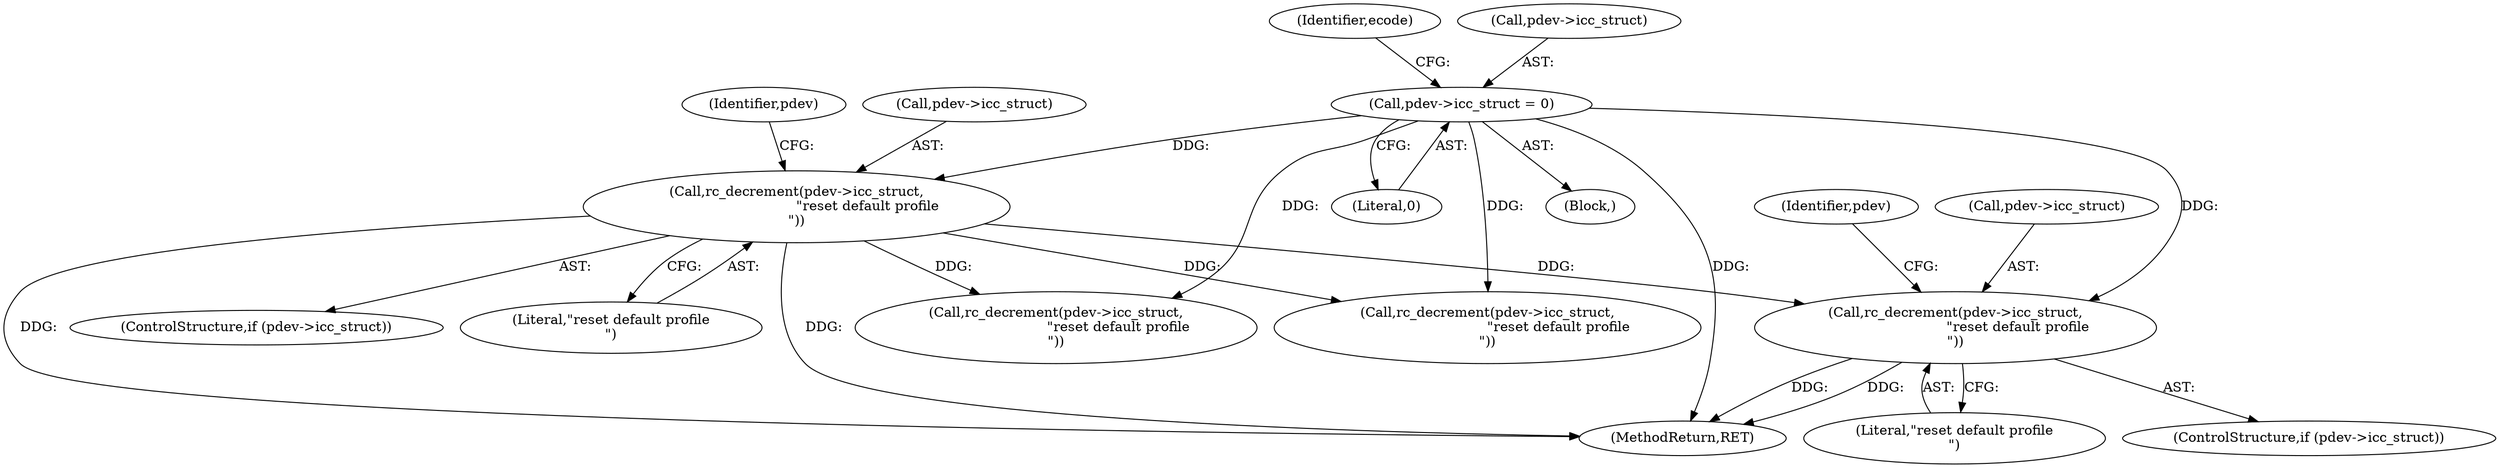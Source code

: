digraph "0_ghostscript_c3476dde7743761a4e1d39a631716199b696b880@pointer" {
"1001125" [label="(Call,rc_decrement(pdev->icc_struct,\n                             \"reset default profile\n\"))"];
"1000680" [label="(Call,pdev->icc_struct = 0)"];
"1001037" [label="(Call,rc_decrement(pdev->icc_struct,\n                                 \"reset default profile\n\"))"];
"1001033" [label="(ControlStructure,if (pdev->icc_struct))"];
"1000687" [label="(Identifier,ecode)"];
"1001129" [label="(Literal,\"reset default profile\n\")"];
"1001125" [label="(Call,rc_decrement(pdev->icc_struct,\n                             \"reset default profile\n\"))"];
"1000684" [label="(Literal,0)"];
"1001038" [label="(Call,pdev->icc_struct)"];
"1001121" [label="(ControlStructure,if (pdev->icc_struct))"];
"1001091" [label="(Call,rc_decrement(pdev->icc_struct,\n                             \"reset default profile\n\"))"];
"1000681" [label="(Call,pdev->icc_struct)"];
"1001043" [label="(Identifier,pdev)"];
"1001041" [label="(Literal,\"reset default profile\n\")"];
"1001131" [label="(Identifier,pdev)"];
"1001551" [label="(MethodReturn,RET)"];
"1000680" [label="(Call,pdev->icc_struct = 0)"];
"1000671" [label="(Block,)"];
"1001126" [label="(Call,pdev->icc_struct)"];
"1001037" [label="(Call,rc_decrement(pdev->icc_struct,\n                                 \"reset default profile\n\"))"];
"1001168" [label="(Call,rc_decrement(pdev->icc_struct,\n                                 \"reset default profile\n\"))"];
"1001125" -> "1001121"  [label="AST: "];
"1001125" -> "1001129"  [label="CFG: "];
"1001126" -> "1001125"  [label="AST: "];
"1001129" -> "1001125"  [label="AST: "];
"1001131" -> "1001125"  [label="CFG: "];
"1001125" -> "1001551"  [label="DDG: "];
"1001125" -> "1001551"  [label="DDG: "];
"1000680" -> "1001125"  [label="DDG: "];
"1001037" -> "1001125"  [label="DDG: "];
"1000680" -> "1000671"  [label="AST: "];
"1000680" -> "1000684"  [label="CFG: "];
"1000681" -> "1000680"  [label="AST: "];
"1000684" -> "1000680"  [label="AST: "];
"1000687" -> "1000680"  [label="CFG: "];
"1000680" -> "1001551"  [label="DDG: "];
"1000680" -> "1001037"  [label="DDG: "];
"1000680" -> "1001091"  [label="DDG: "];
"1000680" -> "1001168"  [label="DDG: "];
"1001037" -> "1001033"  [label="AST: "];
"1001037" -> "1001041"  [label="CFG: "];
"1001038" -> "1001037"  [label="AST: "];
"1001041" -> "1001037"  [label="AST: "];
"1001043" -> "1001037"  [label="CFG: "];
"1001037" -> "1001551"  [label="DDG: "];
"1001037" -> "1001551"  [label="DDG: "];
"1001037" -> "1001091"  [label="DDG: "];
"1001037" -> "1001168"  [label="DDG: "];
}
